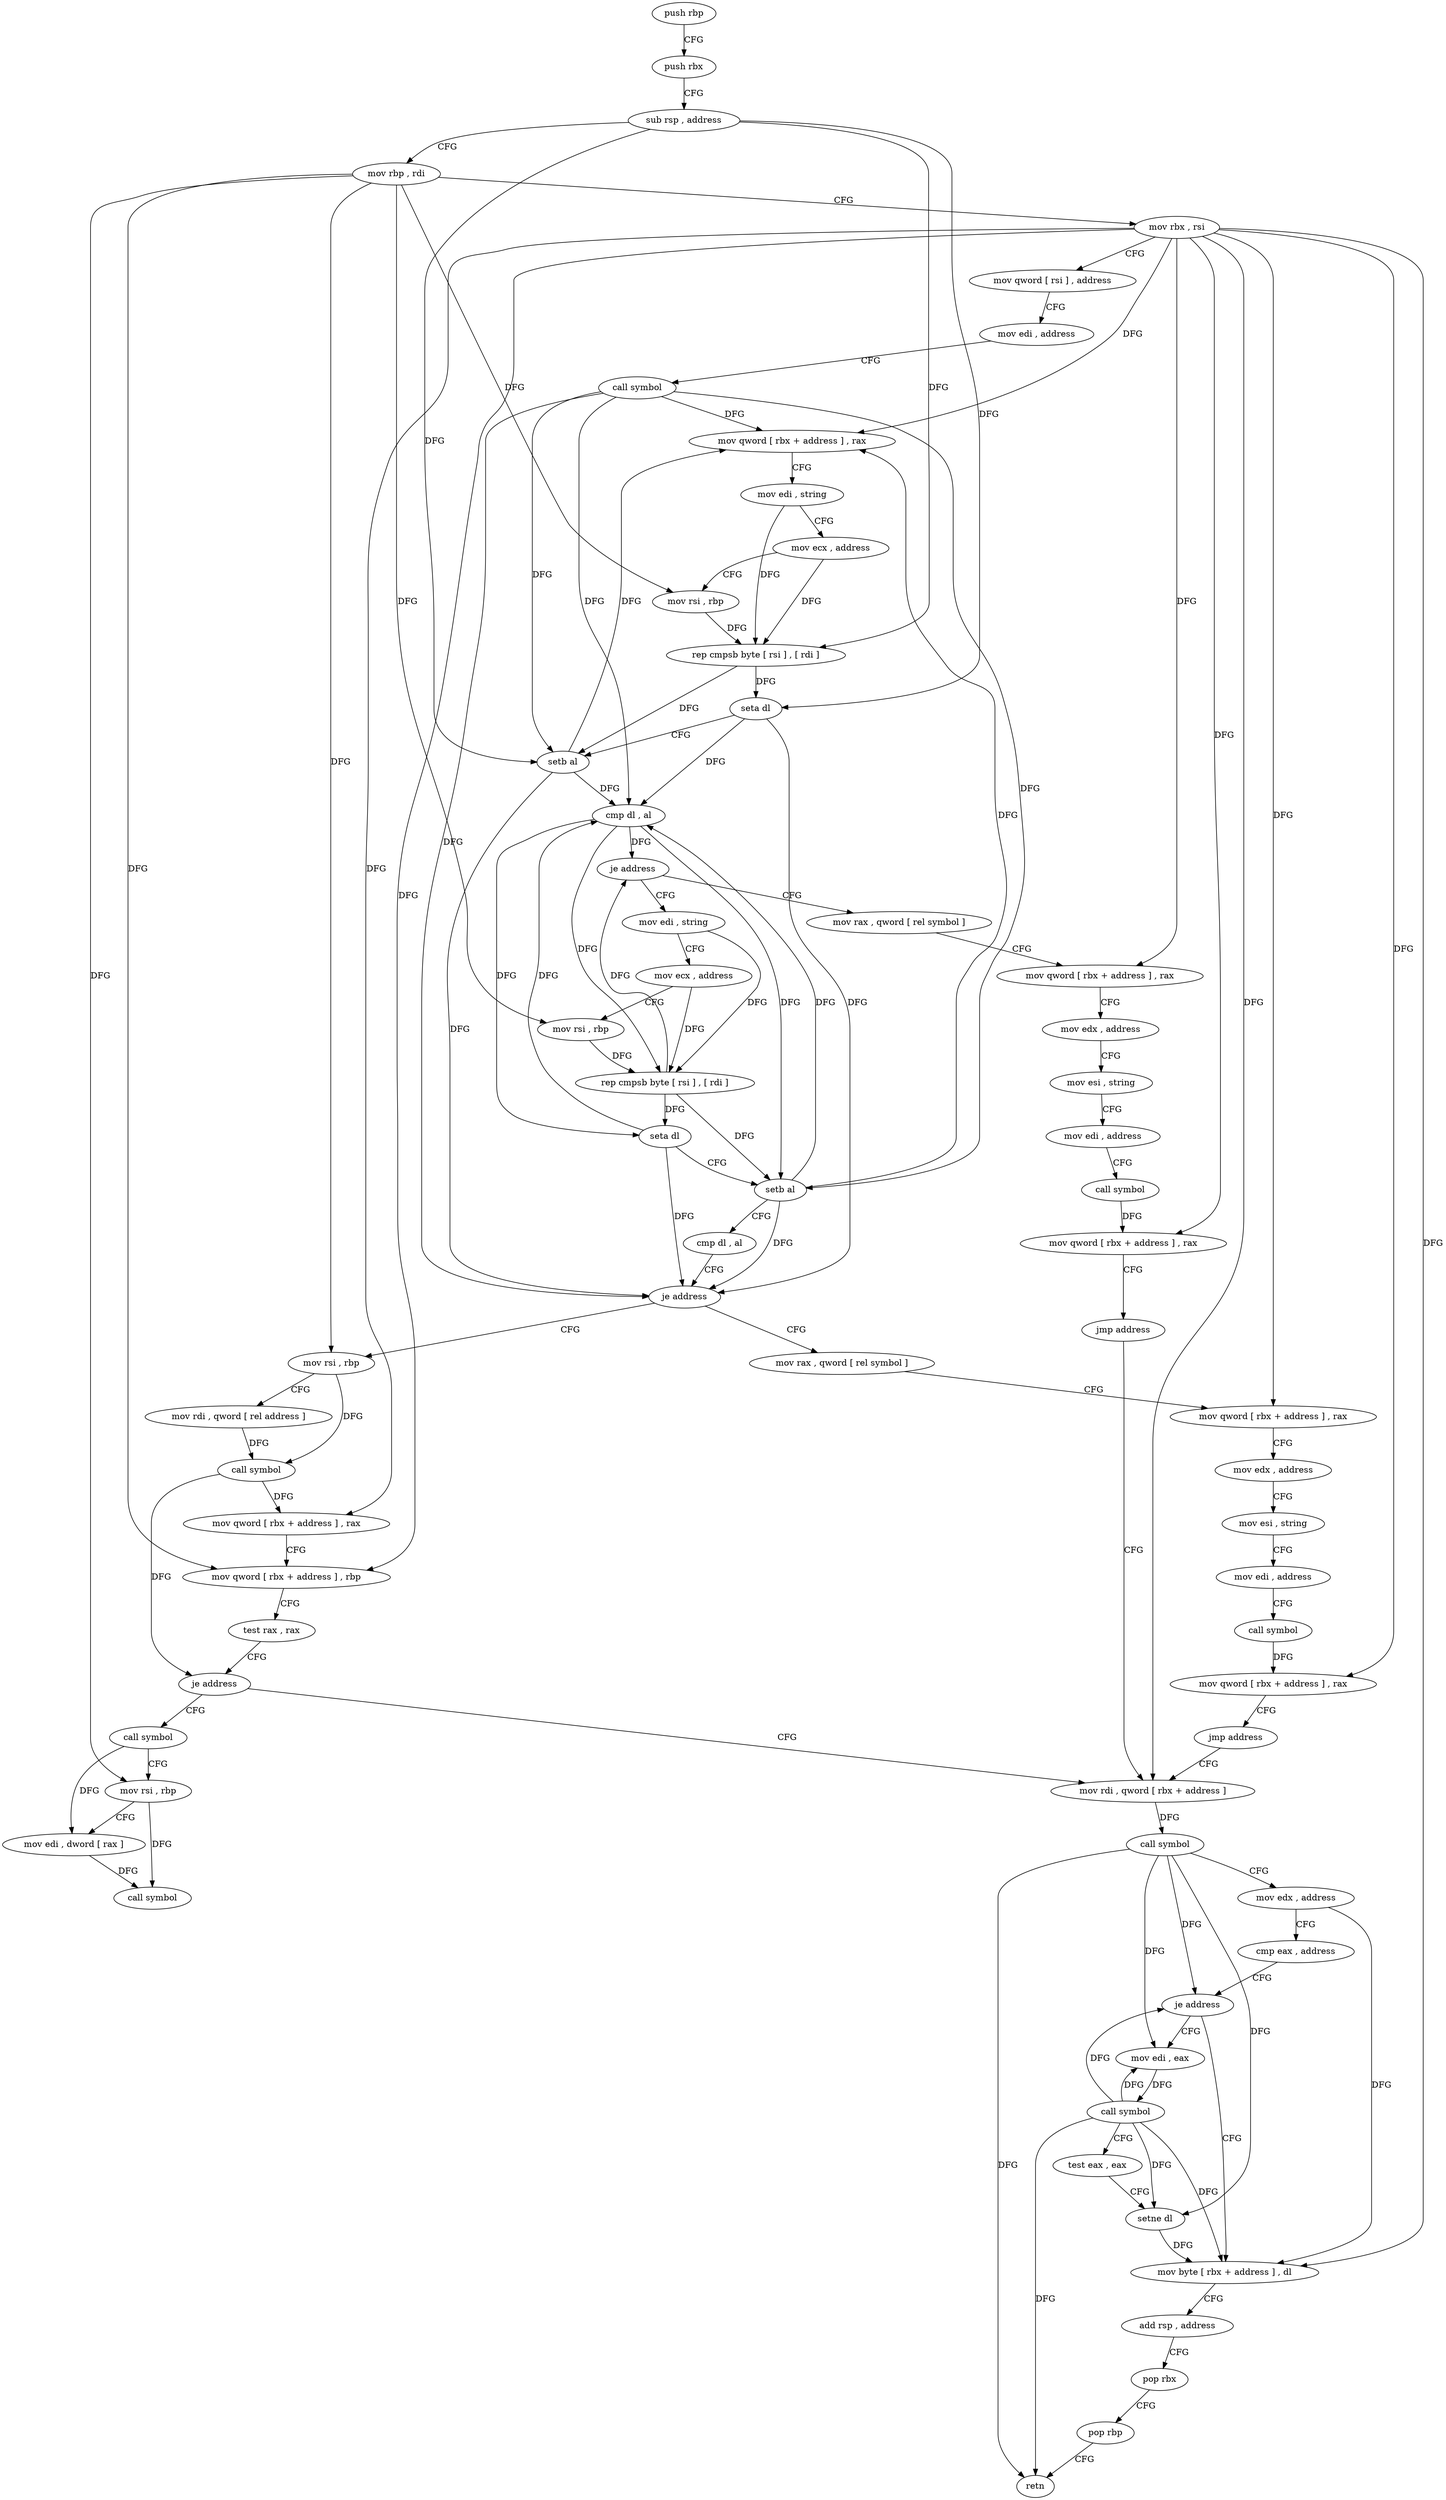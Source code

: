 digraph "func" {
"4247978" [label = "push rbp" ]
"4247979" [label = "push rbx" ]
"4247980" [label = "sub rsp , address" ]
"4247984" [label = "mov rbp , rdi" ]
"4247987" [label = "mov rbx , rsi" ]
"4247990" [label = "mov qword [ rsi ] , address" ]
"4247997" [label = "mov edi , address" ]
"4248002" [label = "call symbol" ]
"4248007" [label = "mov qword [ rbx + address ] , rax" ]
"4248011" [label = "mov edi , string" ]
"4248016" [label = "mov ecx , address" ]
"4248021" [label = "mov rsi , rbp" ]
"4248024" [label = "rep cmpsb byte [ rsi ] , [ rdi ]" ]
"4248026" [label = "seta dl" ]
"4248029" [label = "setb al" ]
"4248032" [label = "cmp dl , al" ]
"4248034" [label = "je address" ]
"4248130" [label = "mov rax , qword [ rel symbol ]" ]
"4248036" [label = "mov edi , string" ]
"4248137" [label = "mov qword [ rbx + address ] , rax" ]
"4248141" [label = "mov edx , address" ]
"4248146" [label = "mov esi , string" ]
"4248151" [label = "mov edi , address" ]
"4248156" [label = "call symbol" ]
"4248161" [label = "mov qword [ rbx + address ] , rax" ]
"4248165" [label = "jmp address" ]
"4248089" [label = "mov rdi , qword [ rbx + address ]" ]
"4248041" [label = "mov ecx , address" ]
"4248046" [label = "mov rsi , rbp" ]
"4248049" [label = "rep cmpsb byte [ rsi ] , [ rdi ]" ]
"4248051" [label = "seta dl" ]
"4248054" [label = "setb al" ]
"4248057" [label = "cmp dl , al" ]
"4248059" [label = "je address" ]
"4248167" [label = "mov rax , qword [ rel symbol ]" ]
"4248061" [label = "mov rsi , rbp" ]
"4248093" [label = "call symbol" ]
"4248098" [label = "mov edx , address" ]
"4248103" [label = "cmp eax , address" ]
"4248106" [label = "je address" ]
"4248120" [label = "mov byte [ rbx + address ] , dl" ]
"4248108" [label = "mov edi , eax" ]
"4248174" [label = "mov qword [ rbx + address ] , rax" ]
"4248178" [label = "mov edx , address" ]
"4248183" [label = "mov esi , string" ]
"4248188" [label = "mov edi , address" ]
"4248193" [label = "call symbol" ]
"4248198" [label = "mov qword [ rbx + address ] , rax" ]
"4248202" [label = "jmp address" ]
"4248064" [label = "mov rdi , qword [ rel address ]" ]
"4248071" [label = "call symbol" ]
"4248076" [label = "mov qword [ rbx + address ] , rax" ]
"4248080" [label = "mov qword [ rbx + address ] , rbp" ]
"4248084" [label = "test rax , rax" ]
"4248087" [label = "je address" ]
"4248204" [label = "call symbol" ]
"4248123" [label = "add rsp , address" ]
"4248127" [label = "pop rbx" ]
"4248128" [label = "pop rbp" ]
"4248129" [label = "retn" ]
"4248110" [label = "call symbol" ]
"4248115" [label = "test eax , eax" ]
"4248117" [label = "setne dl" ]
"4248209" [label = "mov rsi , rbp" ]
"4248212" [label = "mov edi , dword [ rax ]" ]
"4248214" [label = "call symbol" ]
"4247978" -> "4247979" [ label = "CFG" ]
"4247979" -> "4247980" [ label = "CFG" ]
"4247980" -> "4247984" [ label = "CFG" ]
"4247980" -> "4248026" [ label = "DFG" ]
"4247980" -> "4248029" [ label = "DFG" ]
"4247980" -> "4248024" [ label = "DFG" ]
"4247984" -> "4247987" [ label = "CFG" ]
"4247984" -> "4248021" [ label = "DFG" ]
"4247984" -> "4248046" [ label = "DFG" ]
"4247984" -> "4248061" [ label = "DFG" ]
"4247984" -> "4248080" [ label = "DFG" ]
"4247984" -> "4248209" [ label = "DFG" ]
"4247987" -> "4247990" [ label = "CFG" ]
"4247987" -> "4248007" [ label = "DFG" ]
"4247987" -> "4248137" [ label = "DFG" ]
"4247987" -> "4248161" [ label = "DFG" ]
"4247987" -> "4248089" [ label = "DFG" ]
"4247987" -> "4248120" [ label = "DFG" ]
"4247987" -> "4248174" [ label = "DFG" ]
"4247987" -> "4248198" [ label = "DFG" ]
"4247987" -> "4248076" [ label = "DFG" ]
"4247987" -> "4248080" [ label = "DFG" ]
"4247990" -> "4247997" [ label = "CFG" ]
"4247997" -> "4248002" [ label = "CFG" ]
"4248002" -> "4248007" [ label = "DFG" ]
"4248002" -> "4248029" [ label = "DFG" ]
"4248002" -> "4248032" [ label = "DFG" ]
"4248002" -> "4248054" [ label = "DFG" ]
"4248002" -> "4248059" [ label = "DFG" ]
"4248007" -> "4248011" [ label = "CFG" ]
"4248011" -> "4248016" [ label = "CFG" ]
"4248011" -> "4248024" [ label = "DFG" ]
"4248016" -> "4248021" [ label = "CFG" ]
"4248016" -> "4248024" [ label = "DFG" ]
"4248021" -> "4248024" [ label = "DFG" ]
"4248024" -> "4248026" [ label = "DFG" ]
"4248024" -> "4248029" [ label = "DFG" ]
"4248026" -> "4248029" [ label = "CFG" ]
"4248026" -> "4248032" [ label = "DFG" ]
"4248026" -> "4248059" [ label = "DFG" ]
"4248029" -> "4248032" [ label = "DFG" ]
"4248029" -> "4248007" [ label = "DFG" ]
"4248029" -> "4248059" [ label = "DFG" ]
"4248032" -> "4248034" [ label = "DFG" ]
"4248032" -> "4248051" [ label = "DFG" ]
"4248032" -> "4248054" [ label = "DFG" ]
"4248032" -> "4248049" [ label = "DFG" ]
"4248034" -> "4248130" [ label = "CFG" ]
"4248034" -> "4248036" [ label = "CFG" ]
"4248130" -> "4248137" [ label = "CFG" ]
"4248036" -> "4248041" [ label = "CFG" ]
"4248036" -> "4248049" [ label = "DFG" ]
"4248137" -> "4248141" [ label = "CFG" ]
"4248141" -> "4248146" [ label = "CFG" ]
"4248146" -> "4248151" [ label = "CFG" ]
"4248151" -> "4248156" [ label = "CFG" ]
"4248156" -> "4248161" [ label = "DFG" ]
"4248161" -> "4248165" [ label = "CFG" ]
"4248165" -> "4248089" [ label = "CFG" ]
"4248089" -> "4248093" [ label = "DFG" ]
"4248041" -> "4248046" [ label = "CFG" ]
"4248041" -> "4248049" [ label = "DFG" ]
"4248046" -> "4248049" [ label = "DFG" ]
"4248049" -> "4248051" [ label = "DFG" ]
"4248049" -> "4248034" [ label = "DFG" ]
"4248049" -> "4248054" [ label = "DFG" ]
"4248051" -> "4248054" [ label = "CFG" ]
"4248051" -> "4248032" [ label = "DFG" ]
"4248051" -> "4248059" [ label = "DFG" ]
"4248054" -> "4248057" [ label = "CFG" ]
"4248054" -> "4248007" [ label = "DFG" ]
"4248054" -> "4248032" [ label = "DFG" ]
"4248054" -> "4248059" [ label = "DFG" ]
"4248057" -> "4248059" [ label = "CFG" ]
"4248059" -> "4248167" [ label = "CFG" ]
"4248059" -> "4248061" [ label = "CFG" ]
"4248167" -> "4248174" [ label = "CFG" ]
"4248061" -> "4248064" [ label = "CFG" ]
"4248061" -> "4248071" [ label = "DFG" ]
"4248093" -> "4248098" [ label = "CFG" ]
"4248093" -> "4248106" [ label = "DFG" ]
"4248093" -> "4248129" [ label = "DFG" ]
"4248093" -> "4248108" [ label = "DFG" ]
"4248093" -> "4248117" [ label = "DFG" ]
"4248098" -> "4248103" [ label = "CFG" ]
"4248098" -> "4248120" [ label = "DFG" ]
"4248103" -> "4248106" [ label = "CFG" ]
"4248106" -> "4248120" [ label = "CFG" ]
"4248106" -> "4248108" [ label = "CFG" ]
"4248120" -> "4248123" [ label = "CFG" ]
"4248108" -> "4248110" [ label = "DFG" ]
"4248174" -> "4248178" [ label = "CFG" ]
"4248178" -> "4248183" [ label = "CFG" ]
"4248183" -> "4248188" [ label = "CFG" ]
"4248188" -> "4248193" [ label = "CFG" ]
"4248193" -> "4248198" [ label = "DFG" ]
"4248198" -> "4248202" [ label = "CFG" ]
"4248202" -> "4248089" [ label = "CFG" ]
"4248064" -> "4248071" [ label = "DFG" ]
"4248071" -> "4248076" [ label = "DFG" ]
"4248071" -> "4248087" [ label = "DFG" ]
"4248076" -> "4248080" [ label = "CFG" ]
"4248080" -> "4248084" [ label = "CFG" ]
"4248084" -> "4248087" [ label = "CFG" ]
"4248087" -> "4248204" [ label = "CFG" ]
"4248087" -> "4248089" [ label = "CFG" ]
"4248204" -> "4248209" [ label = "CFG" ]
"4248204" -> "4248212" [ label = "DFG" ]
"4248123" -> "4248127" [ label = "CFG" ]
"4248127" -> "4248128" [ label = "CFG" ]
"4248128" -> "4248129" [ label = "CFG" ]
"4248110" -> "4248115" [ label = "CFG" ]
"4248110" -> "4248106" [ label = "DFG" ]
"4248110" -> "4248120" [ label = "DFG" ]
"4248110" -> "4248108" [ label = "DFG" ]
"4248110" -> "4248129" [ label = "DFG" ]
"4248110" -> "4248117" [ label = "DFG" ]
"4248115" -> "4248117" [ label = "CFG" ]
"4248117" -> "4248120" [ label = "DFG" ]
"4248209" -> "4248212" [ label = "CFG" ]
"4248209" -> "4248214" [ label = "DFG" ]
"4248212" -> "4248214" [ label = "DFG" ]
}
